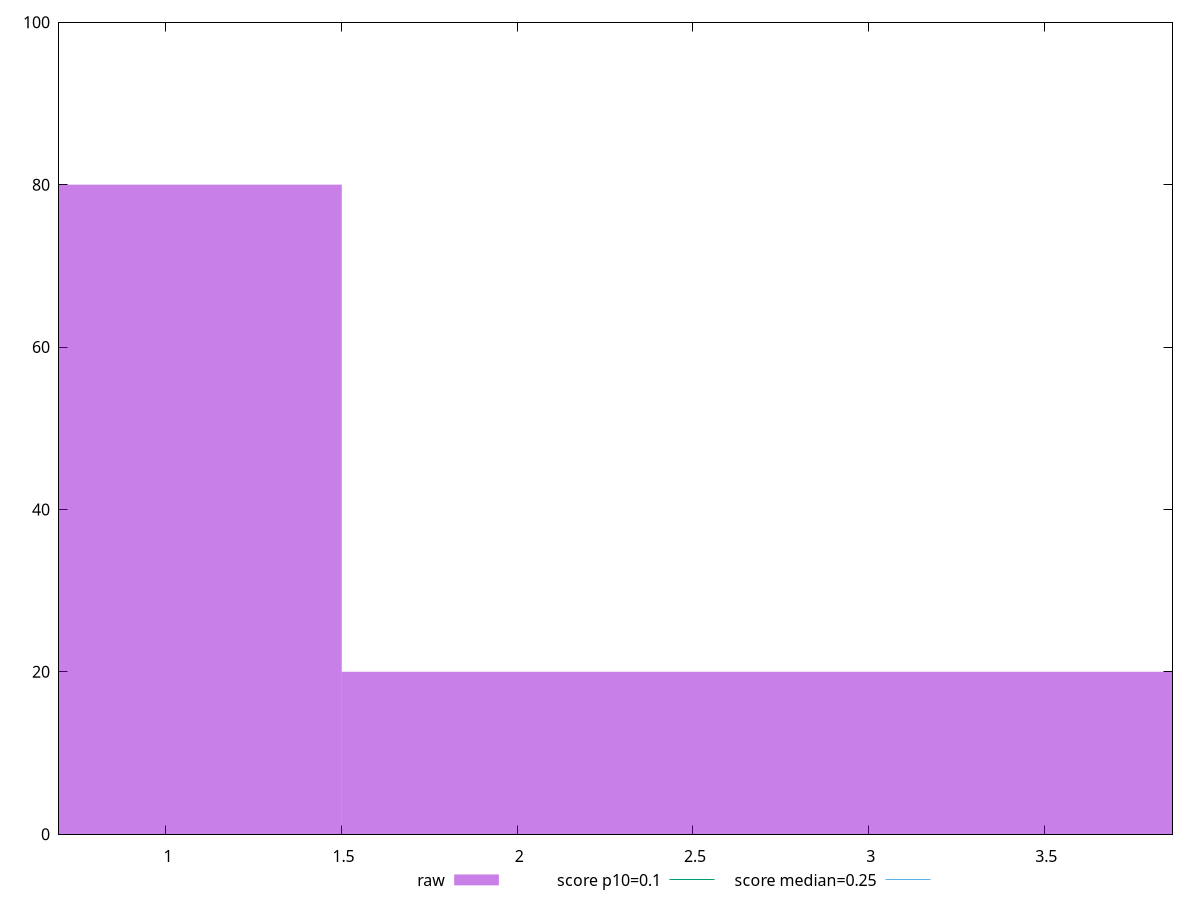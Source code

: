 reset

$raw <<EOF
0 80
3.001148538317287 20
EOF

set key outside below
set boxwidth 3.001148538317287
set xrange [0.6958385416666666:3.864670138888889]
set yrange [0:100]
set trange [0:100]
set style fill transparent solid 0.5 noborder

set parametric
set terminal svg size 640, 490 enhanced background rgb 'white'
set output "report_00026_2021-02-22T21:38:55.199Z/cumulative-layout-shift/samples/pages+cached+noadtech+nomedia+nocss/raw/histogram.svg"

plot $raw title "raw" with boxes, \
     0.1,t title "score p10=0.1", \
     0.25,t title "score median=0.25"

reset

